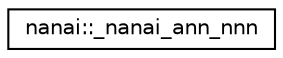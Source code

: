 digraph "类继承关系图"
{
  edge [fontname="Helvetica",fontsize="10",labelfontname="Helvetica",labelfontsize="10"];
  node [fontname="Helvetica",fontsize="10",shape=record];
  rankdir="LR";
  Node1 [label="nanai::_nanai_ann_nnn",height=0.2,width=0.4,color="black", fillcolor="white", style="filled",URL="$structnanai_1_1__nanai__ann__nnn.html"];
}
